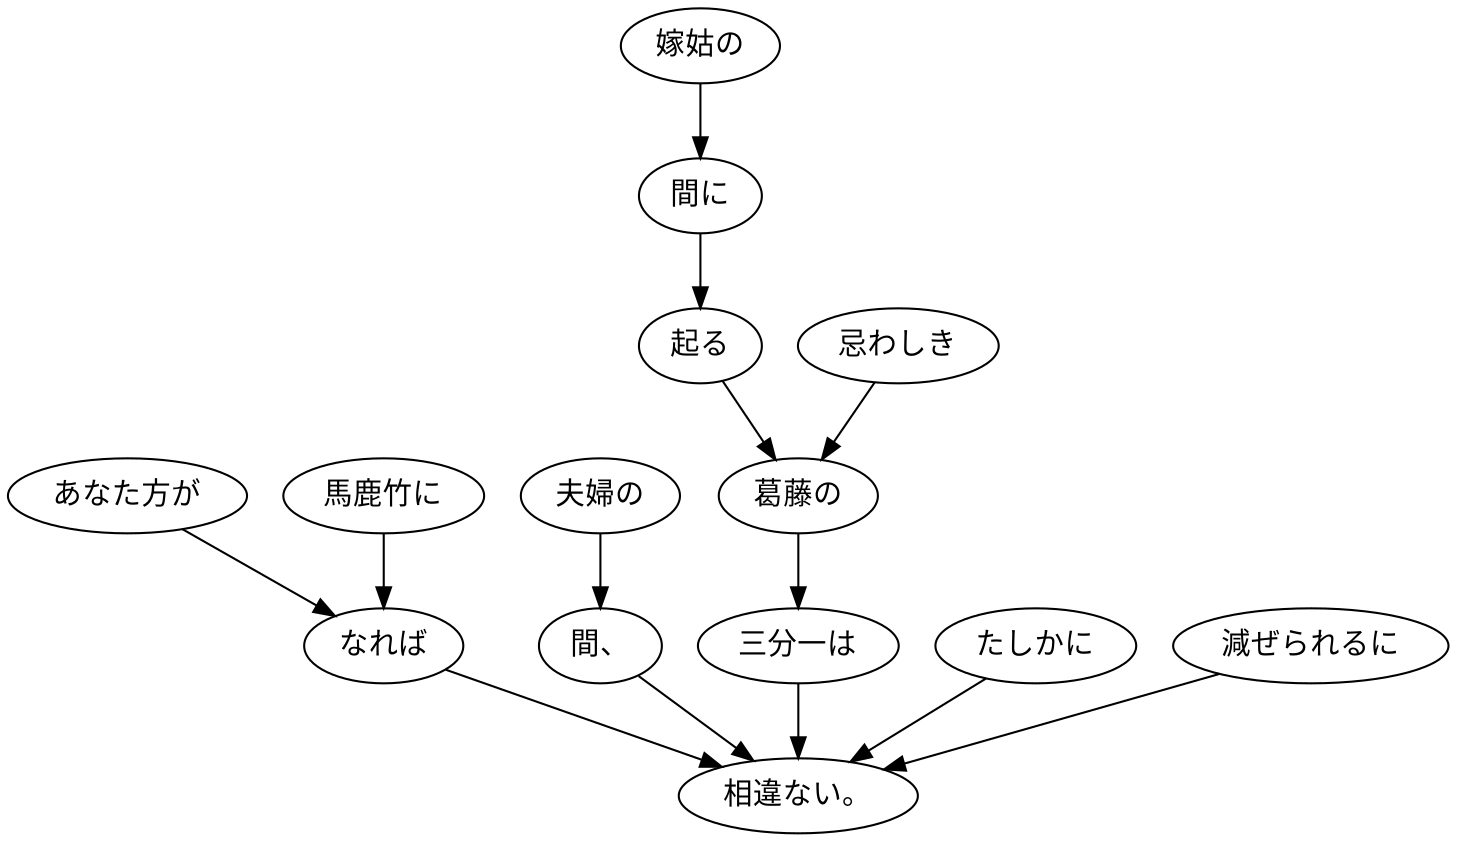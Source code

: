 digraph graph6945 {
	node0 [label="あなた方が"];
	node1 [label="馬鹿竹に"];
	node2 [label="なれば"];
	node3 [label="夫婦の"];
	node4 [label="間、"];
	node5 [label="嫁姑の"];
	node6 [label="間に"];
	node7 [label="起る"];
	node8 [label="忌わしき"];
	node9 [label="葛藤の"];
	node10 [label="三分一は"];
	node11 [label="たしかに"];
	node12 [label="減ぜられるに"];
	node13 [label="相違ない。"];
	node0 -> node2;
	node1 -> node2;
	node2 -> node13;
	node3 -> node4;
	node4 -> node13;
	node5 -> node6;
	node6 -> node7;
	node7 -> node9;
	node8 -> node9;
	node9 -> node10;
	node10 -> node13;
	node11 -> node13;
	node12 -> node13;
}
